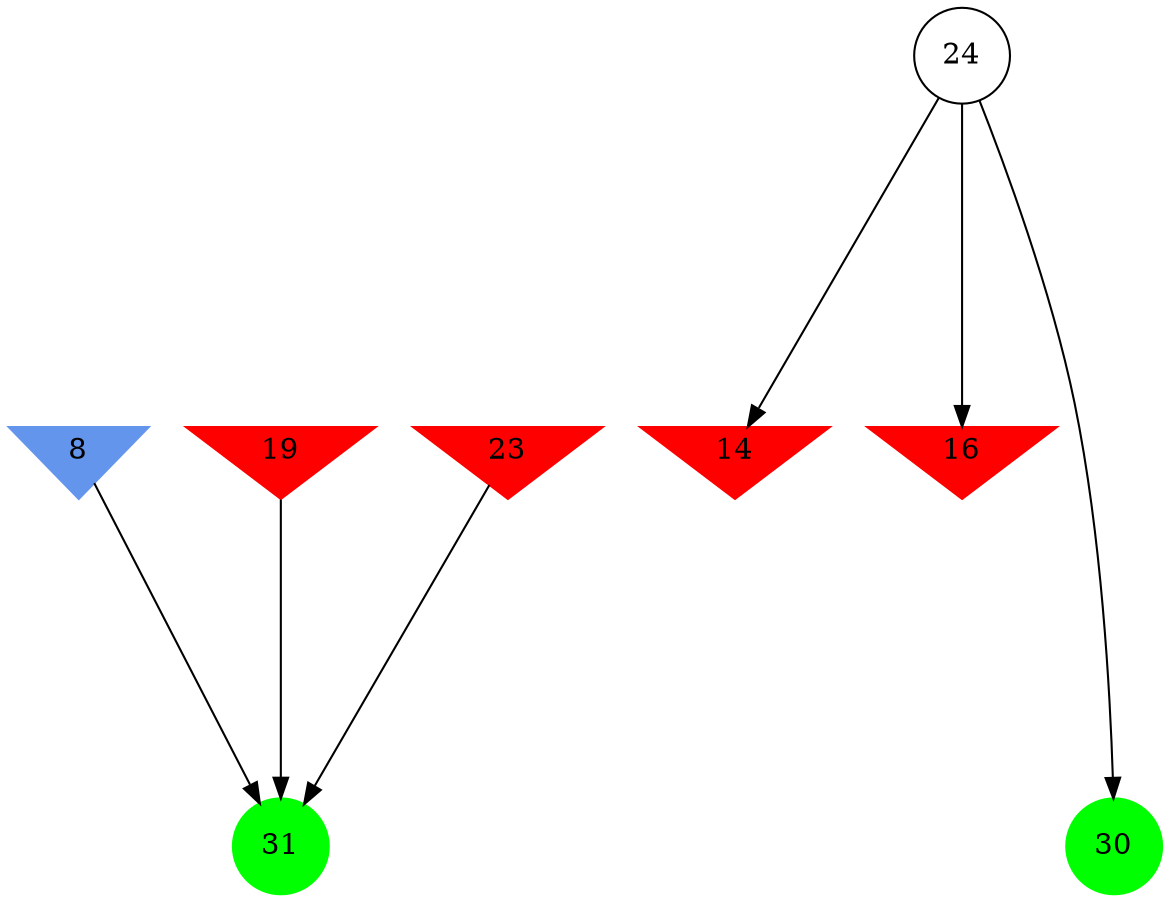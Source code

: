 digraph brain {
	ranksep=2.0;
	8 [shape=invtriangle,style=filled,color=cornflowerblue];
	14 [shape=invtriangle,style=filled,color=red];
	16 [shape=invtriangle,style=filled,color=red];
	19 [shape=invtriangle,style=filled,color=red];
	23 [shape=invtriangle,style=filled,color=red];
	24 [shape=circle,color=black];
	30 [shape=circle,style=filled,color=green];
	31 [shape=circle,style=filled,color=green];
	19	->	31;
	23	->	31;
	8	->	31;
	24	->	14;
	24	->	30;
	24	->	16;
	{ rank=same; 8; 14; 16; 19; 23; }
	{ rank=same; 24; }
	{ rank=same; 30; 31; }
}
